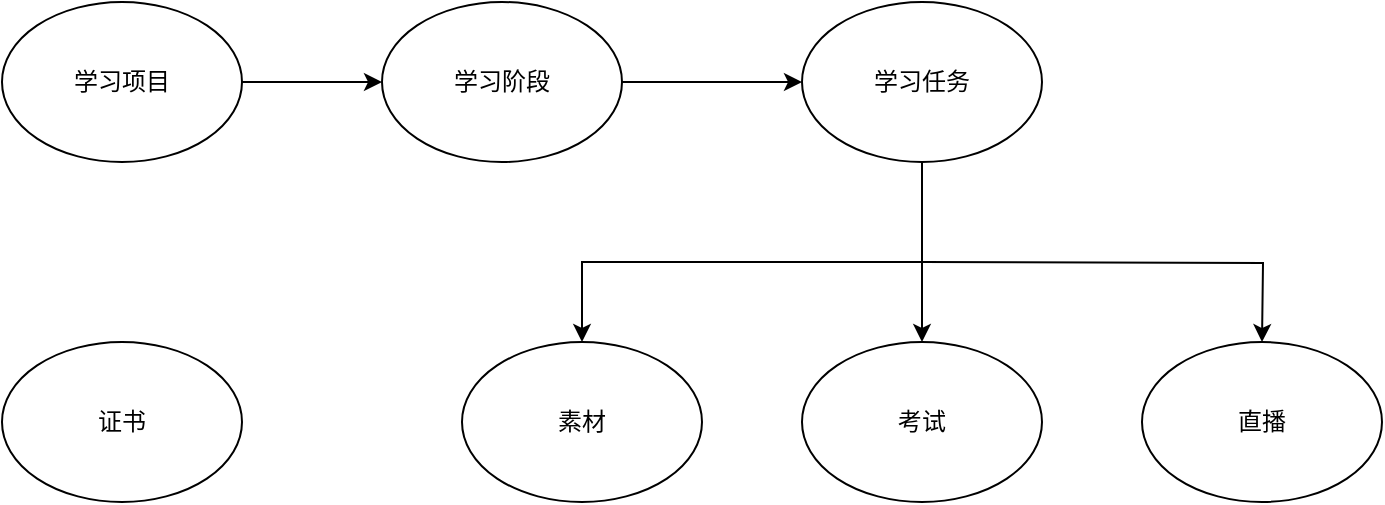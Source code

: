 <mxfile version="14.1.1" type="github">
  <diagram id="KWwgeZRh1fq1bChzX2f5" name="Page-1">
    <mxGraphModel dx="1186" dy="764" grid="1" gridSize="10" guides="1" tooltips="1" connect="1" arrows="1" fold="1" page="1" pageScale="1" pageWidth="827" pageHeight="1169" math="0" shadow="0">
      <root>
        <mxCell id="0" />
        <mxCell id="1" parent="0" />
        <mxCell id="rOw8iKVTJf4IojkIjels-8" value="" style="edgeStyle=orthogonalEdgeStyle;rounded=0;orthogonalLoop=1;jettySize=auto;html=1;" edge="1" parent="1" source="rOw8iKVTJf4IojkIjels-1" target="rOw8iKVTJf4IojkIjels-3">
          <mxGeometry relative="1" as="geometry" />
        </mxCell>
        <mxCell id="rOw8iKVTJf4IojkIjels-1" value="学习项目" style="ellipse;whiteSpace=wrap;html=1;" vertex="1" parent="1">
          <mxGeometry x="40" y="80" width="120" height="80" as="geometry" />
        </mxCell>
        <mxCell id="rOw8iKVTJf4IojkIjels-2" value="证书" style="ellipse;whiteSpace=wrap;html=1;" vertex="1" parent="1">
          <mxGeometry x="40" y="250" width="120" height="80" as="geometry" />
        </mxCell>
        <mxCell id="rOw8iKVTJf4IojkIjels-9" value="" style="edgeStyle=orthogonalEdgeStyle;rounded=0;orthogonalLoop=1;jettySize=auto;html=1;" edge="1" parent="1" source="rOw8iKVTJf4IojkIjels-3" target="rOw8iKVTJf4IojkIjels-4">
          <mxGeometry relative="1" as="geometry" />
        </mxCell>
        <mxCell id="rOw8iKVTJf4IojkIjels-3" value="学习阶段" style="ellipse;whiteSpace=wrap;html=1;" vertex="1" parent="1">
          <mxGeometry x="230" y="80" width="120" height="80" as="geometry" />
        </mxCell>
        <mxCell id="rOw8iKVTJf4IojkIjels-10" value="" style="edgeStyle=orthogonalEdgeStyle;rounded=0;orthogonalLoop=1;jettySize=auto;html=1;" edge="1" parent="1" source="rOw8iKVTJf4IojkIjels-4" target="rOw8iKVTJf4IojkIjels-6">
          <mxGeometry relative="1" as="geometry" />
        </mxCell>
        <mxCell id="rOw8iKVTJf4IojkIjels-11" style="edgeStyle=orthogonalEdgeStyle;rounded=0;orthogonalLoop=1;jettySize=auto;html=1;entryX=0.5;entryY=0;entryDx=0;entryDy=0;" edge="1" parent="1" source="rOw8iKVTJf4IojkIjels-4" target="rOw8iKVTJf4IojkIjels-5">
          <mxGeometry relative="1" as="geometry">
            <Array as="points">
              <mxPoint x="500" y="210" />
              <mxPoint x="330" y="210" />
            </Array>
          </mxGeometry>
        </mxCell>
        <mxCell id="rOw8iKVTJf4IojkIjels-12" style="edgeStyle=orthogonalEdgeStyle;rounded=0;orthogonalLoop=1;jettySize=auto;html=1;" edge="1" parent="1">
          <mxGeometry relative="1" as="geometry">
            <mxPoint x="500" y="210" as="sourcePoint" />
            <mxPoint x="670" y="250" as="targetPoint" />
          </mxGeometry>
        </mxCell>
        <mxCell id="rOw8iKVTJf4IojkIjels-4" value="学习任务" style="ellipse;whiteSpace=wrap;html=1;" vertex="1" parent="1">
          <mxGeometry x="440" y="80" width="120" height="80" as="geometry" />
        </mxCell>
        <mxCell id="rOw8iKVTJf4IojkIjels-5" value="素材" style="ellipse;whiteSpace=wrap;html=1;" vertex="1" parent="1">
          <mxGeometry x="270" y="250" width="120" height="80" as="geometry" />
        </mxCell>
        <mxCell id="rOw8iKVTJf4IojkIjels-6" value="考试" style="ellipse;whiteSpace=wrap;html=1;" vertex="1" parent="1">
          <mxGeometry x="440" y="250" width="120" height="80" as="geometry" />
        </mxCell>
        <mxCell id="rOw8iKVTJf4IojkIjels-7" value="直播" style="ellipse;whiteSpace=wrap;html=1;" vertex="1" parent="1">
          <mxGeometry x="610" y="250" width="120" height="80" as="geometry" />
        </mxCell>
      </root>
    </mxGraphModel>
  </diagram>
</mxfile>
